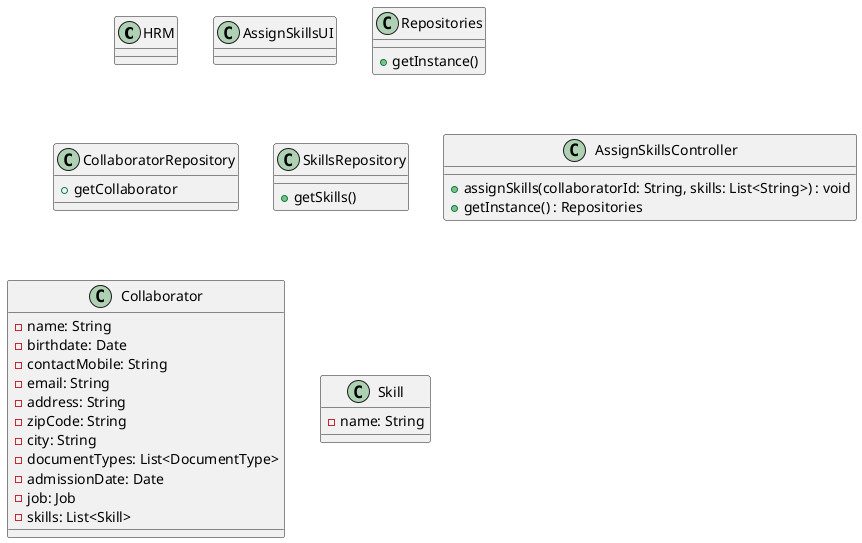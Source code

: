 @startuml
skinparam packageStyle rectangle
skinparam shadowing false
skinparam linetype polyline

class HRM {
}


class AssignSkillsUI {
}

class Repositories {
    + getInstance()
}

class CollaboratorRepository {
    + getCollaborator
}

class SkillsRepository {
    + getSkills()
}

class AssignSkillsController {
    +assignSkills(collaboratorId: String, skills: List<String>) : void
    +getInstance() : Repositories
}

class Collaborator {
    - name: String
    - birthdate: Date
    - contactMobile: String
    - email: String
    - address: String
    - zipCode: String
    - city: String
    - documentTypes: List<DocumentType>
    - admissionDate: Date
    - job: Job
    - skills: List<Skill>
}


class Skill {
    - name: String
}

@enduml


\*
skinparam packageStyle rectangle
skinparam shadowing false
skinparam linetype polyline

class HRM {
}

class AssignSkillsUI {

}

class AssignSkillsController {
    +assignSkills(collaboratorId: String, skills: List<String>) : void
    +getInstance() : Repositories
}

class Repositories {
    +getSkillRepository() : SkillRepository
}

class SkillRepository {
    +assignSkills(collaboratorId: String, skills: List<String>) : void
}

class Collaborator {
    - id: String
    - skills: List<String>
    + Collaborator(id: String)
    + assignSkills(skills: List<String>) : void
    + verifySkills(skills: List<String>) : void
}

@enduml*/
